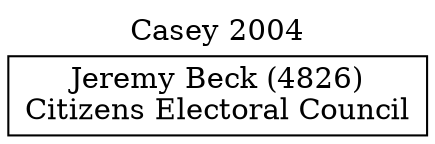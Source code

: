 // House preference flow
digraph "Jeremy Beck (4826)_Casey_2004" {
	graph [label="Casey 2004" labelloc=t mclimit=10]
	node [shape=box]
	"Jeremy Beck (4826)" [label="Jeremy Beck (4826)
Citizens Electoral Council"]
}
